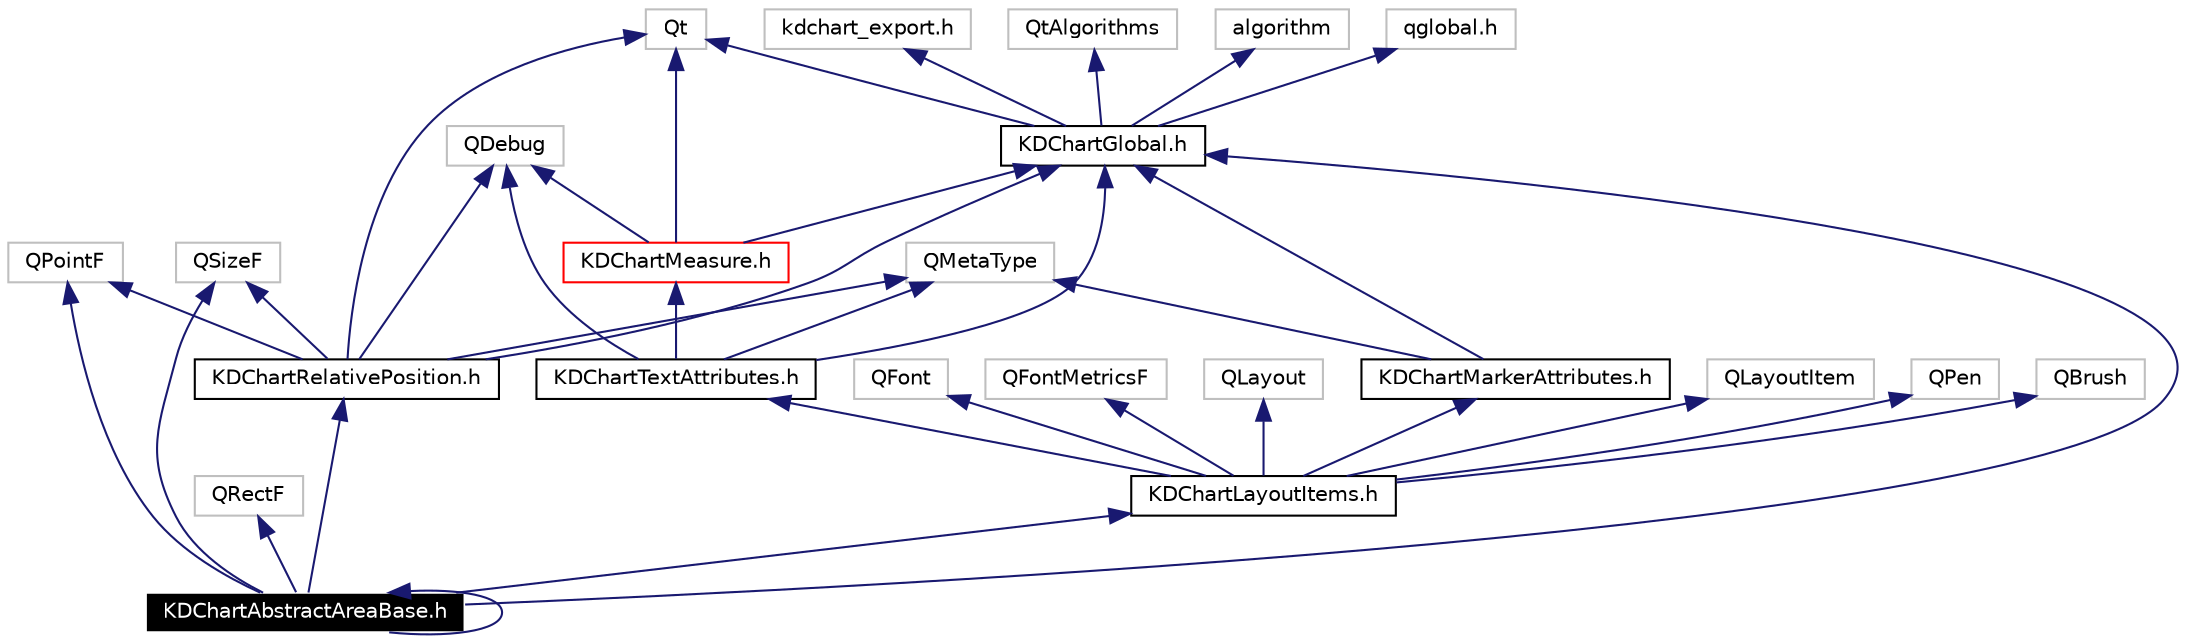 digraph G
{
  edge [fontname="Helvetica",fontsize=10,labelfontname="Helvetica",labelfontsize=10];
  node [fontname="Helvetica",fontsize=10,shape=record];
  Node132 [label="KDChartAbstractAreaBase.h",height=0.2,width=0.4,color="white", fillcolor="black", style="filled" fontcolor="white"];
  Node133 -> Node132 [dir=back,color="midnightblue",fontsize=10,style="solid",fontname="Helvetica"];
  Node133 [label="QPointF",height=0.2,width=0.4,color="grey75"];
  Node134 -> Node132 [dir=back,color="midnightblue",fontsize=10,style="solid",fontname="Helvetica"];
  Node134 [label="QSizeF",height=0.2,width=0.4,color="grey75"];
  Node135 -> Node132 [dir=back,color="midnightblue",fontsize=10,style="solid",fontname="Helvetica"];
  Node135 [label="QRectF",height=0.2,width=0.4,color="grey75"];
  Node136 -> Node132 [dir=back,color="midnightblue",fontsize=10,style="solid",fontname="Helvetica"];
  Node136 [label="KDChartGlobal.h",height=0.2,width=0.4,color="black",URL="$_k_d_chart_global_8h.html"];
  Node137 -> Node136 [dir=back,color="midnightblue",fontsize=10,style="solid",fontname="Helvetica"];
  Node137 [label="qglobal.h",height=0.2,width=0.4,color="grey75"];
  Node138 -> Node136 [dir=back,color="midnightblue",fontsize=10,style="solid",fontname="Helvetica"];
  Node138 [label="kdchart_export.h",height=0.2,width=0.4,color="grey75"];
  Node139 -> Node136 [dir=back,color="midnightblue",fontsize=10,style="solid",fontname="Helvetica"];
  Node139 [label="QtAlgorithms",height=0.2,width=0.4,color="grey75"];
  Node140 -> Node136 [dir=back,color="midnightblue",fontsize=10,style="solid",fontname="Helvetica"];
  Node140 [label="algorithm",height=0.2,width=0.4,color="grey75"];
  Node141 -> Node136 [dir=back,color="midnightblue",fontsize=10,style="solid",fontname="Helvetica"];
  Node141 [label="Qt",height=0.2,width=0.4,color="grey75"];
  Node142 -> Node132 [dir=back,color="midnightblue",fontsize=10,style="solid",fontname="Helvetica"];
  Node142 [label="KDChartLayoutItems.h",height=0.2,width=0.4,color="black",URL="$_k_d_chart_layout_items_8h.html"];
  Node143 -> Node142 [dir=back,color="midnightblue",fontsize=10,style="solid",fontname="Helvetica"];
  Node143 [label="QBrush",height=0.2,width=0.4,color="grey75"];
  Node144 -> Node142 [dir=back,color="midnightblue",fontsize=10,style="solid",fontname="Helvetica"];
  Node144 [label="QFont",height=0.2,width=0.4,color="grey75"];
  Node145 -> Node142 [dir=back,color="midnightblue",fontsize=10,style="solid",fontname="Helvetica"];
  Node145 [label="QFontMetricsF",height=0.2,width=0.4,color="grey75"];
  Node146 -> Node142 [dir=back,color="midnightblue",fontsize=10,style="solid",fontname="Helvetica"];
  Node146 [label="QLayout",height=0.2,width=0.4,color="grey75"];
  Node147 -> Node142 [dir=back,color="midnightblue",fontsize=10,style="solid",fontname="Helvetica"];
  Node147 [label="QLayoutItem",height=0.2,width=0.4,color="grey75"];
  Node148 -> Node142 [dir=back,color="midnightblue",fontsize=10,style="solid",fontname="Helvetica"];
  Node148 [label="QPen",height=0.2,width=0.4,color="grey75"];
  Node149 -> Node142 [dir=back,color="midnightblue",fontsize=10,style="solid",fontname="Helvetica"];
  Node149 [label="KDChartTextAttributes.h",height=0.2,width=0.4,color="black",URL="$_k_d_chart_text_attributes_8h.html"];
  Node150 -> Node149 [dir=back,color="midnightblue",fontsize=10,style="solid",fontname="Helvetica"];
  Node150 [label="QDebug",height=0.2,width=0.4,color="grey75"];
  Node151 -> Node149 [dir=back,color="midnightblue",fontsize=10,style="solid",fontname="Helvetica"];
  Node151 [label="QMetaType",height=0.2,width=0.4,color="grey75"];
  Node136 -> Node149 [dir=back,color="midnightblue",fontsize=10,style="solid",fontname="Helvetica"];
  Node152 -> Node149 [dir=back,color="midnightblue",fontsize=10,style="solid",fontname="Helvetica"];
  Node152 [label="KDChartMeasure.h",height=0.2,width=0.4,color="red",URL="$_k_d_chart_measure_8h.html"];
  Node150 -> Node152 [dir=back,color="midnightblue",fontsize=10,style="solid",fontname="Helvetica"];
  Node141 -> Node152 [dir=back,color="midnightblue",fontsize=10,style="solid",fontname="Helvetica"];
  Node136 -> Node152 [dir=back,color="midnightblue",fontsize=10,style="solid",fontname="Helvetica"];
  Node157 -> Node142 [dir=back,color="midnightblue",fontsize=10,style="solid",fontname="Helvetica"];
  Node157 [label="KDChartMarkerAttributes.h",height=0.2,width=0.4,color="black",URL="$_k_d_chart_marker_attributes_8h.html"];
  Node151 -> Node157 [dir=back,color="midnightblue",fontsize=10,style="solid",fontname="Helvetica"];
  Node136 -> Node157 [dir=back,color="midnightblue",fontsize=10,style="solid",fontname="Helvetica"];
  Node158 -> Node132 [dir=back,color="midnightblue",fontsize=10,style="solid",fontname="Helvetica"];
  Node158 [label="KDChartRelativePosition.h",height=0.2,width=0.4,color="black",URL="$_k_d_chart_relative_position_8h.html"];
  Node150 -> Node158 [dir=back,color="midnightblue",fontsize=10,style="solid",fontname="Helvetica"];
  Node151 -> Node158 [dir=back,color="midnightblue",fontsize=10,style="solid",fontname="Helvetica"];
  Node141 -> Node158 [dir=back,color="midnightblue",fontsize=10,style="solid",fontname="Helvetica"];
  Node133 -> Node158 [dir=back,color="midnightblue",fontsize=10,style="solid",fontname="Helvetica"];
  Node134 -> Node158 [dir=back,color="midnightblue",fontsize=10,style="solid",fontname="Helvetica"];
  Node136 -> Node158 [dir=back,color="midnightblue",fontsize=10,style="solid",fontname="Helvetica"];
  Node132 -> Node132 [dir=back,color="midnightblue",fontsize=10,style="solid",fontname="Helvetica"];
}
